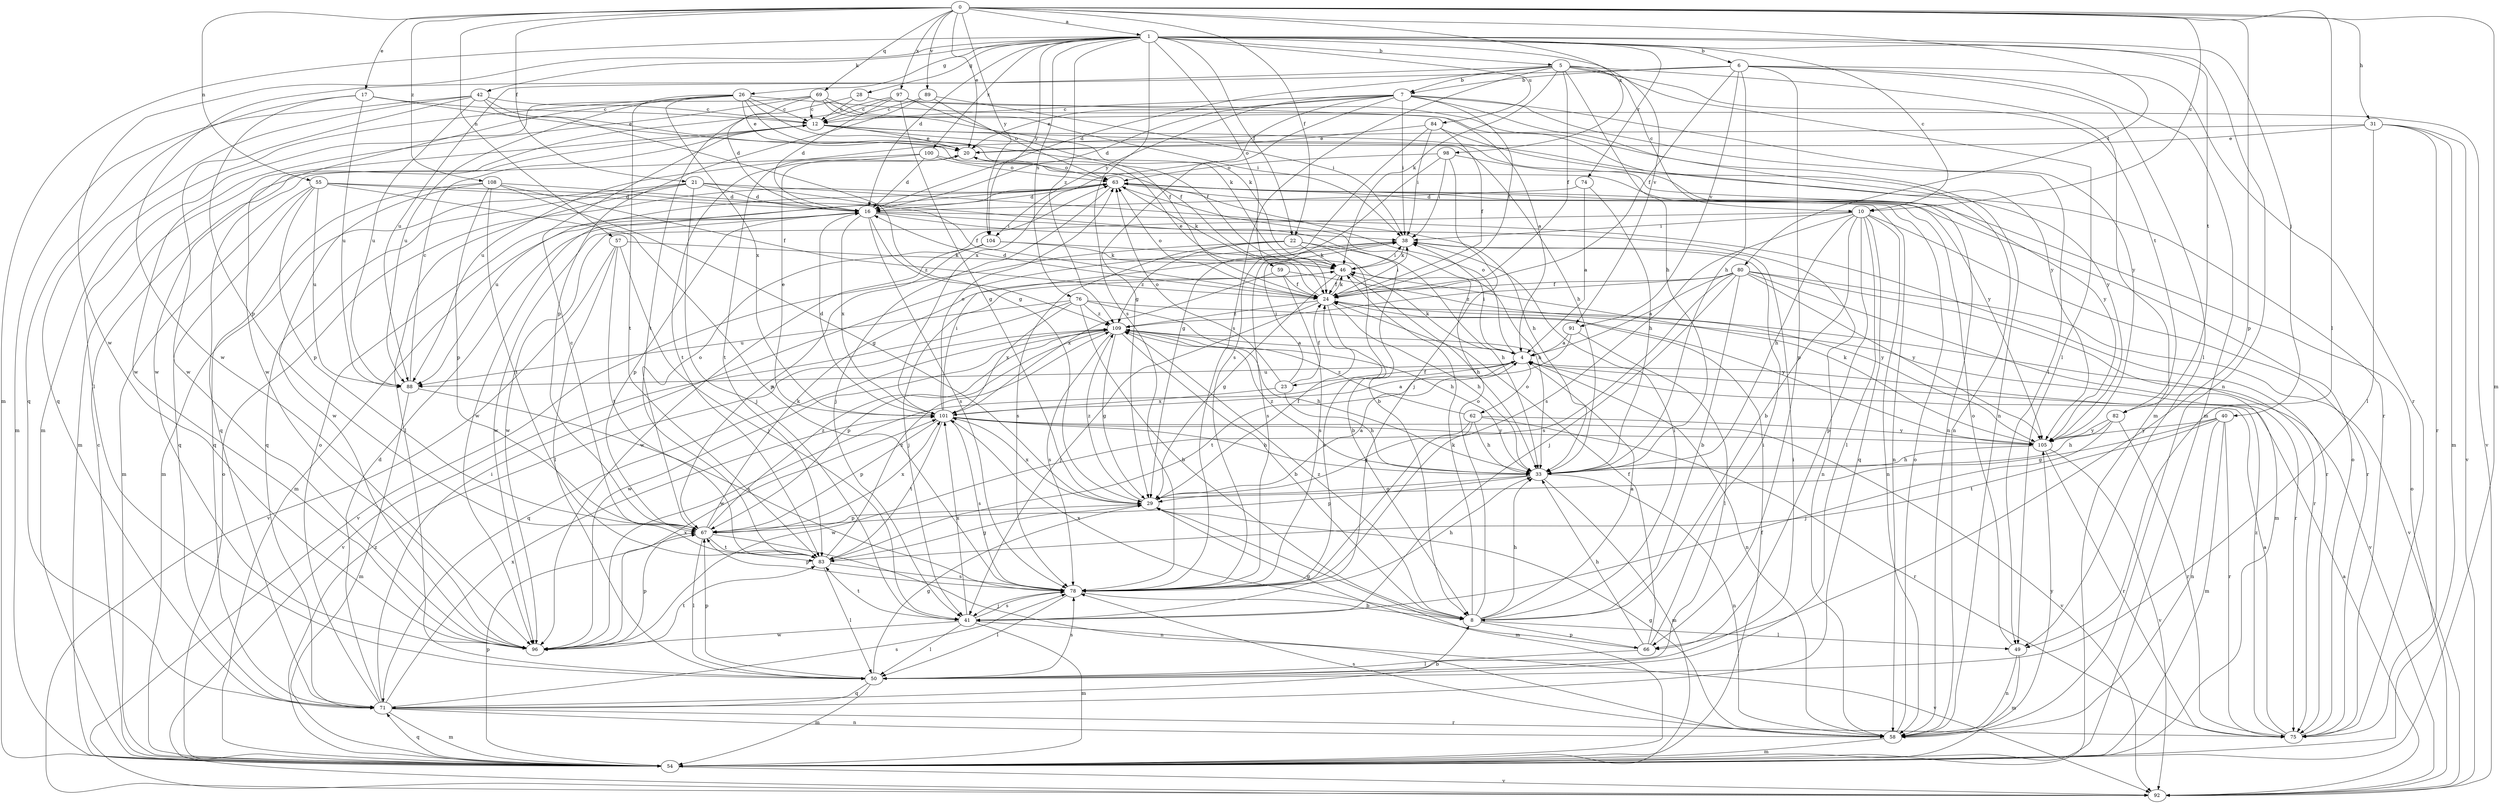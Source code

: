 strict digraph  {
0;
1;
4;
5;
6;
7;
8;
10;
12;
16;
17;
20;
21;
22;
23;
24;
26;
28;
29;
31;
33;
38;
40;
41;
42;
46;
49;
50;
54;
55;
57;
58;
59;
62;
63;
66;
67;
69;
71;
74;
75;
76;
78;
80;
82;
83;
84;
88;
89;
91;
92;
96;
97;
98;
100;
101;
104;
105;
108;
109;
0 -> 1  [label=a];
0 -> 10  [label=c];
0 -> 17  [label=e];
0 -> 20  [label=e];
0 -> 21  [label=f];
0 -> 22  [label=f];
0 -> 31  [label=h];
0 -> 49  [label=l];
0 -> 54  [label=m];
0 -> 55  [label=n];
0 -> 57  [label=n];
0 -> 66  [label=p];
0 -> 69  [label=q];
0 -> 80  [label=t];
0 -> 89  [label=v];
0 -> 97  [label=x];
0 -> 98  [label=x];
0 -> 104  [label=y];
0 -> 108  [label=z];
1 -> 5  [label=b];
1 -> 6  [label=b];
1 -> 10  [label=c];
1 -> 16  [label=d];
1 -> 22  [label=f];
1 -> 26  [label=g];
1 -> 28  [label=g];
1 -> 40  [label=j];
1 -> 42  [label=k];
1 -> 54  [label=m];
1 -> 58  [label=n];
1 -> 59  [label=o];
1 -> 74  [label=r];
1 -> 76  [label=s];
1 -> 78  [label=s];
1 -> 82  [label=t];
1 -> 84  [label=u];
1 -> 91  [label=v];
1 -> 96  [label=w];
1 -> 100  [label=x];
1 -> 104  [label=y];
1 -> 109  [label=z];
4 -> 23  [label=f];
4 -> 38  [label=i];
4 -> 46  [label=k];
4 -> 58  [label=n];
4 -> 62  [label=o];
4 -> 63  [label=o];
4 -> 88  [label=u];
4 -> 96  [label=w];
5 -> 7  [label=b];
5 -> 10  [label=c];
5 -> 16  [label=d];
5 -> 24  [label=f];
5 -> 33  [label=h];
5 -> 46  [label=k];
5 -> 49  [label=l];
5 -> 54  [label=m];
5 -> 78  [label=s];
5 -> 82  [label=t];
5 -> 88  [label=u];
6 -> 7  [label=b];
6 -> 24  [label=f];
6 -> 33  [label=h];
6 -> 49  [label=l];
6 -> 54  [label=m];
6 -> 66  [label=p];
6 -> 75  [label=r];
6 -> 91  [label=v];
6 -> 96  [label=w];
7 -> 12  [label=c];
7 -> 16  [label=d];
7 -> 20  [label=e];
7 -> 24  [label=f];
7 -> 29  [label=g];
7 -> 38  [label=i];
7 -> 49  [label=l];
7 -> 58  [label=n];
7 -> 101  [label=x];
7 -> 104  [label=y];
7 -> 105  [label=y];
8 -> 4  [label=a];
8 -> 33  [label=h];
8 -> 38  [label=i];
8 -> 46  [label=k];
8 -> 49  [label=l];
8 -> 63  [label=o];
8 -> 66  [label=p];
8 -> 101  [label=x];
8 -> 109  [label=z];
10 -> 8  [label=b];
10 -> 33  [label=h];
10 -> 38  [label=i];
10 -> 50  [label=l];
10 -> 58  [label=n];
10 -> 66  [label=p];
10 -> 71  [label=q];
10 -> 75  [label=r];
10 -> 78  [label=s];
10 -> 96  [label=w];
12 -> 20  [label=e];
12 -> 33  [label=h];
12 -> 54  [label=m];
12 -> 58  [label=n];
12 -> 105  [label=y];
16 -> 38  [label=i];
16 -> 54  [label=m];
16 -> 58  [label=n];
16 -> 67  [label=p];
16 -> 75  [label=r];
16 -> 78  [label=s];
16 -> 96  [label=w];
16 -> 101  [label=x];
16 -> 109  [label=z];
17 -> 12  [label=c];
17 -> 20  [label=e];
17 -> 67  [label=p];
17 -> 71  [label=q];
17 -> 88  [label=u];
20 -> 63  [label=o];
20 -> 83  [label=t];
21 -> 16  [label=d];
21 -> 24  [label=f];
21 -> 33  [label=h];
21 -> 41  [label=j];
21 -> 50  [label=l];
21 -> 54  [label=m];
21 -> 71  [label=q];
22 -> 8  [label=b];
22 -> 33  [label=h];
22 -> 46  [label=k];
22 -> 78  [label=s];
22 -> 92  [label=v];
22 -> 109  [label=z];
23 -> 24  [label=f];
23 -> 33  [label=h];
23 -> 38  [label=i];
23 -> 63  [label=o];
23 -> 101  [label=x];
24 -> 16  [label=d];
24 -> 20  [label=e];
24 -> 33  [label=h];
24 -> 38  [label=i];
24 -> 41  [label=j];
24 -> 46  [label=k];
24 -> 63  [label=o];
24 -> 75  [label=r];
24 -> 78  [label=s];
24 -> 92  [label=v];
24 -> 109  [label=z];
26 -> 12  [label=c];
26 -> 20  [label=e];
26 -> 24  [label=f];
26 -> 46  [label=k];
26 -> 54  [label=m];
26 -> 83  [label=t];
26 -> 88  [label=u];
26 -> 92  [label=v];
26 -> 96  [label=w];
26 -> 101  [label=x];
28 -> 4  [label=a];
28 -> 12  [label=c];
28 -> 83  [label=t];
29 -> 4  [label=a];
29 -> 24  [label=f];
29 -> 54  [label=m];
29 -> 67  [label=p];
29 -> 101  [label=x];
29 -> 109  [label=z];
31 -> 20  [label=e];
31 -> 50  [label=l];
31 -> 54  [label=m];
31 -> 75  [label=r];
31 -> 88  [label=u];
31 -> 92  [label=v];
33 -> 29  [label=g];
33 -> 54  [label=m];
33 -> 58  [label=n];
33 -> 67  [label=p];
33 -> 109  [label=z];
38 -> 46  [label=k];
38 -> 78  [label=s];
40 -> 29  [label=g];
40 -> 54  [label=m];
40 -> 58  [label=n];
40 -> 75  [label=r];
40 -> 83  [label=t];
40 -> 105  [label=y];
41 -> 50  [label=l];
41 -> 54  [label=m];
41 -> 78  [label=s];
41 -> 83  [label=t];
41 -> 92  [label=v];
41 -> 96  [label=w];
41 -> 101  [label=x];
42 -> 12  [label=c];
42 -> 24  [label=f];
42 -> 29  [label=g];
42 -> 54  [label=m];
42 -> 71  [label=q];
42 -> 88  [label=u];
42 -> 96  [label=w];
46 -> 24  [label=f];
46 -> 29  [label=g];
46 -> 33  [label=h];
46 -> 38  [label=i];
46 -> 41  [label=j];
49 -> 54  [label=m];
49 -> 58  [label=n];
49 -> 63  [label=o];
50 -> 29  [label=g];
50 -> 38  [label=i];
50 -> 54  [label=m];
50 -> 67  [label=p];
50 -> 71  [label=q];
50 -> 78  [label=s];
54 -> 12  [label=c];
54 -> 24  [label=f];
54 -> 63  [label=o];
54 -> 67  [label=p];
54 -> 71  [label=q];
54 -> 92  [label=v];
54 -> 109  [label=z];
55 -> 8  [label=b];
55 -> 16  [label=d];
55 -> 54  [label=m];
55 -> 67  [label=p];
55 -> 71  [label=q];
55 -> 78  [label=s];
55 -> 88  [label=u];
57 -> 41  [label=j];
57 -> 46  [label=k];
57 -> 50  [label=l];
57 -> 83  [label=t];
57 -> 92  [label=v];
58 -> 29  [label=g];
58 -> 54  [label=m];
58 -> 63  [label=o];
58 -> 78  [label=s];
58 -> 105  [label=y];
59 -> 24  [label=f];
59 -> 78  [label=s];
59 -> 101  [label=x];
59 -> 105  [label=y];
62 -> 29  [label=g];
62 -> 33  [label=h];
62 -> 75  [label=r];
62 -> 96  [label=w];
62 -> 105  [label=y];
62 -> 109  [label=z];
63 -> 16  [label=d];
63 -> 41  [label=j];
63 -> 46  [label=k];
63 -> 58  [label=n];
63 -> 88  [label=u];
63 -> 96  [label=w];
66 -> 24  [label=f];
66 -> 29  [label=g];
66 -> 33  [label=h];
66 -> 38  [label=i];
66 -> 50  [label=l];
67 -> 46  [label=k];
67 -> 50  [label=l];
67 -> 58  [label=n];
67 -> 63  [label=o];
67 -> 83  [label=t];
67 -> 101  [label=x];
67 -> 109  [label=z];
69 -> 12  [label=c];
69 -> 16  [label=d];
69 -> 38  [label=i];
69 -> 46  [label=k];
69 -> 50  [label=l];
69 -> 96  [label=w];
69 -> 105  [label=y];
71 -> 8  [label=b];
71 -> 16  [label=d];
71 -> 38  [label=i];
71 -> 54  [label=m];
71 -> 58  [label=n];
71 -> 63  [label=o];
71 -> 75  [label=r];
71 -> 78  [label=s];
71 -> 101  [label=x];
74 -> 4  [label=a];
74 -> 16  [label=d];
74 -> 33  [label=h];
75 -> 4  [label=a];
75 -> 63  [label=o];
75 -> 109  [label=z];
76 -> 8  [label=b];
76 -> 33  [label=h];
76 -> 88  [label=u];
76 -> 92  [label=v];
76 -> 101  [label=x];
76 -> 105  [label=y];
76 -> 109  [label=z];
78 -> 8  [label=b];
78 -> 33  [label=h];
78 -> 41  [label=j];
78 -> 50  [label=l];
78 -> 67  [label=p];
80 -> 4  [label=a];
80 -> 8  [label=b];
80 -> 24  [label=f];
80 -> 41  [label=j];
80 -> 54  [label=m];
80 -> 75  [label=r];
80 -> 78  [label=s];
80 -> 92  [label=v];
80 -> 105  [label=y];
80 -> 109  [label=z];
82 -> 33  [label=h];
82 -> 41  [label=j];
82 -> 75  [label=r];
82 -> 105  [label=y];
83 -> 12  [label=c];
83 -> 29  [label=g];
83 -> 50  [label=l];
83 -> 78  [label=s];
83 -> 109  [label=z];
84 -> 20  [label=e];
84 -> 24  [label=f];
84 -> 38  [label=i];
84 -> 58  [label=n];
84 -> 78  [label=s];
88 -> 12  [label=c];
88 -> 54  [label=m];
88 -> 78  [label=s];
89 -> 12  [label=c];
89 -> 38  [label=i];
89 -> 63  [label=o];
89 -> 67  [label=p];
91 -> 4  [label=a];
91 -> 50  [label=l];
91 -> 83  [label=t];
92 -> 4  [label=a];
92 -> 63  [label=o];
96 -> 67  [label=p];
96 -> 83  [label=t];
96 -> 101  [label=x];
97 -> 12  [label=c];
97 -> 16  [label=d];
97 -> 24  [label=f];
97 -> 29  [label=g];
97 -> 75  [label=r];
97 -> 96  [label=w];
98 -> 29  [label=g];
98 -> 38  [label=i];
98 -> 41  [label=j];
98 -> 63  [label=o];
98 -> 105  [label=y];
100 -> 16  [label=d];
100 -> 63  [label=o];
100 -> 71  [label=q];
100 -> 83  [label=t];
100 -> 105  [label=y];
101 -> 4  [label=a];
101 -> 16  [label=d];
101 -> 20  [label=e];
101 -> 33  [label=h];
101 -> 38  [label=i];
101 -> 63  [label=o];
101 -> 67  [label=p];
101 -> 78  [label=s];
101 -> 83  [label=t];
101 -> 92  [label=v];
101 -> 105  [label=y];
104 -> 33  [label=h];
104 -> 46  [label=k];
104 -> 67  [label=p];
104 -> 96  [label=w];
105 -> 33  [label=h];
105 -> 46  [label=k];
105 -> 75  [label=r];
105 -> 92  [label=v];
108 -> 16  [label=d];
108 -> 24  [label=f];
108 -> 29  [label=g];
108 -> 67  [label=p];
108 -> 71  [label=q];
108 -> 83  [label=t];
108 -> 96  [label=w];
109 -> 4  [label=a];
109 -> 8  [label=b];
109 -> 29  [label=g];
109 -> 33  [label=h];
109 -> 67  [label=p];
109 -> 71  [label=q];
109 -> 78  [label=s];
109 -> 96  [label=w];
}

